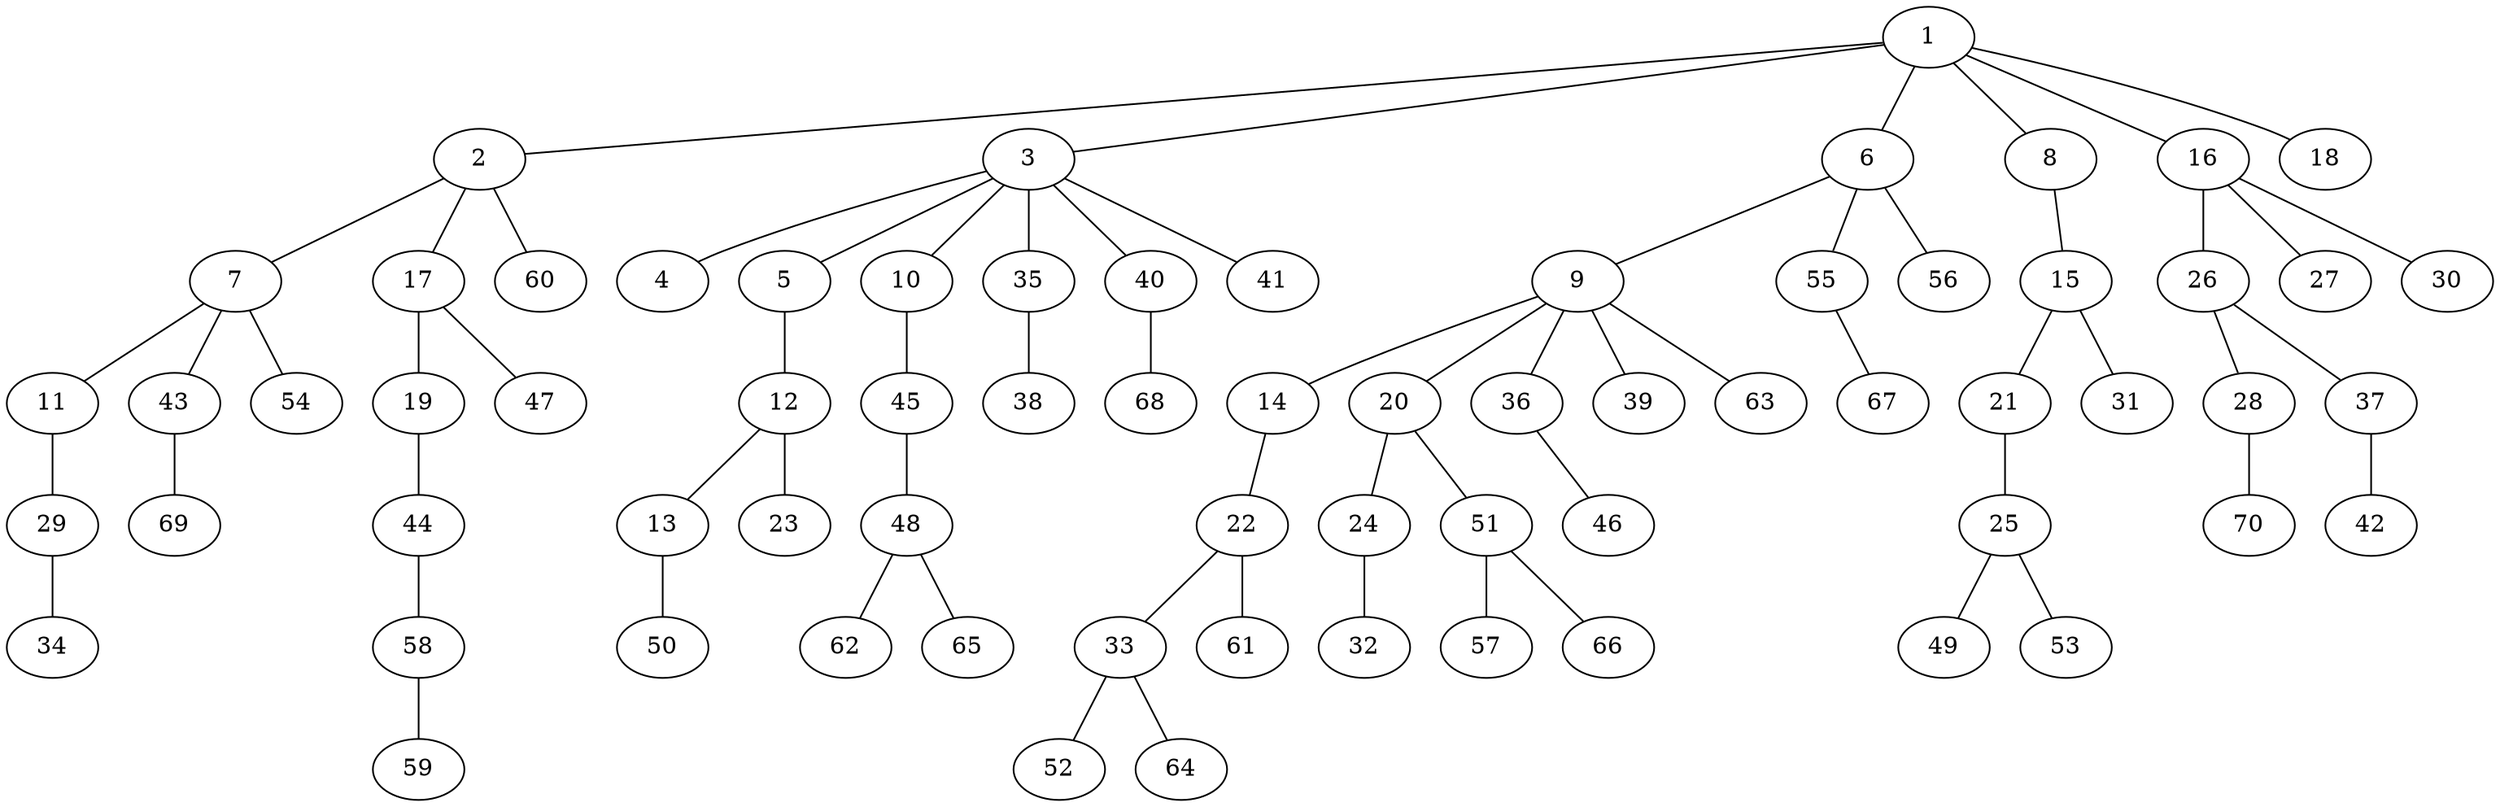 graph graphname {1--2
1--3
1--6
1--8
1--16
1--18
2--7
2--17
2--60
3--4
3--5
3--10
3--35
3--40
3--41
5--12
6--9
6--55
6--56
7--11
7--43
7--54
8--15
9--14
9--20
9--36
9--39
9--63
10--45
11--29
12--13
12--23
13--50
14--22
15--21
15--31
16--26
16--27
16--30
17--19
17--47
19--44
20--24
20--51
21--25
22--33
22--61
24--32
25--49
25--53
26--28
26--37
28--70
29--34
33--52
33--64
35--38
36--46
37--42
40--68
43--69
44--58
45--48
48--62
48--65
51--57
51--66
55--67
58--59
}